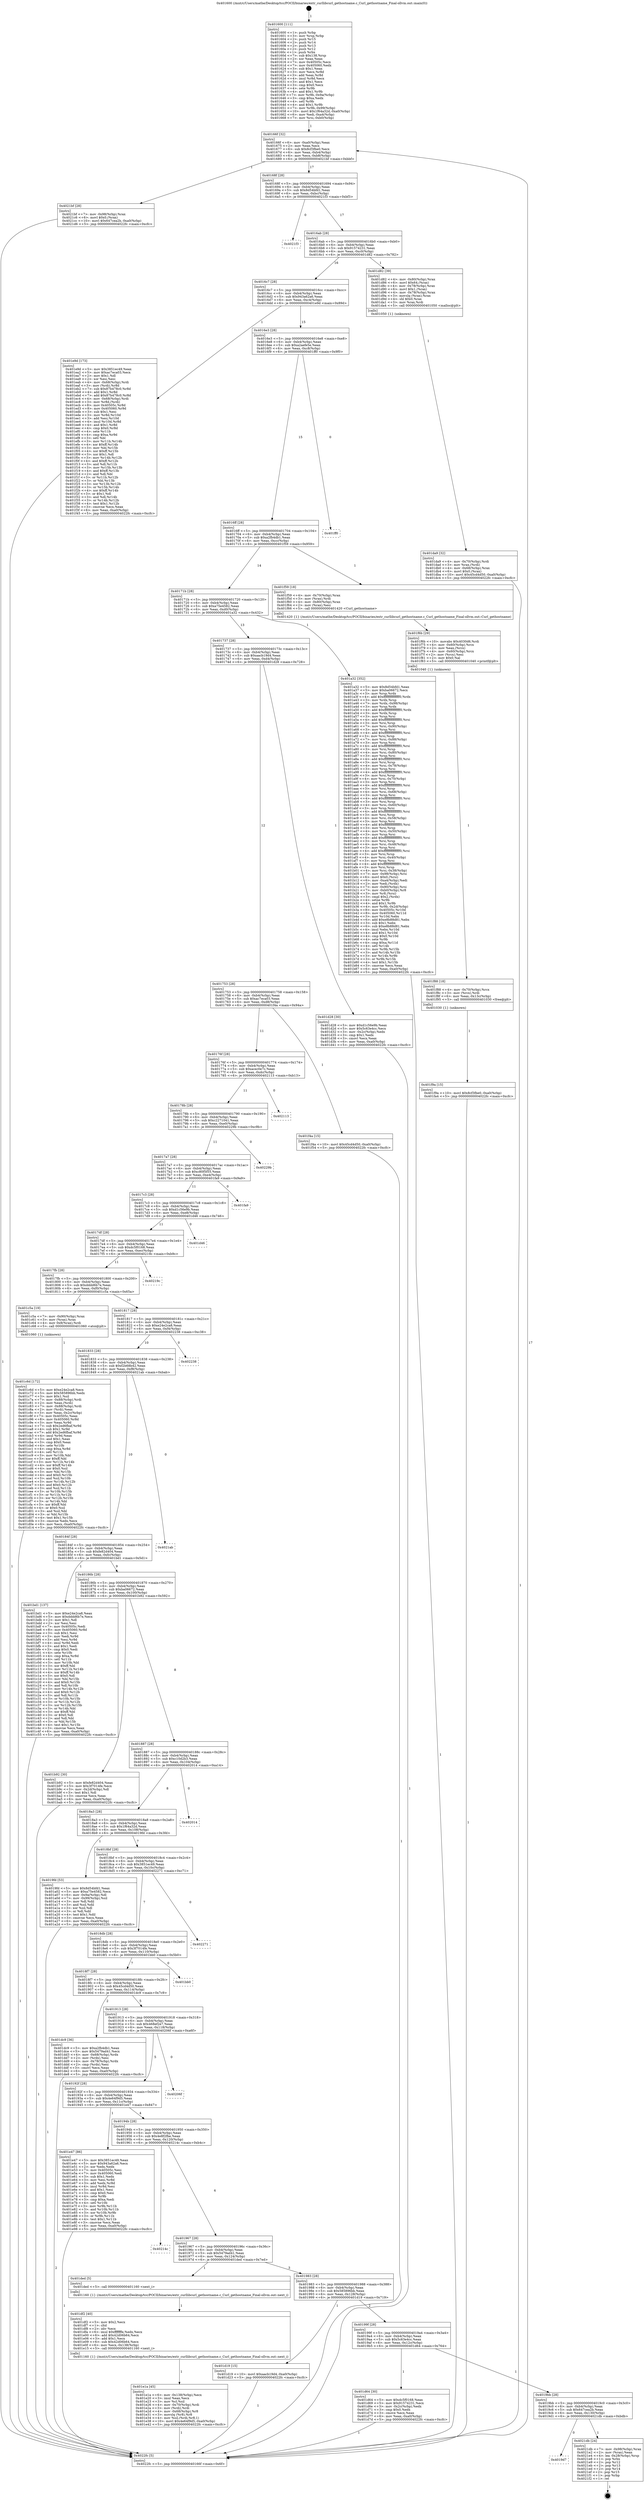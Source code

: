 digraph "0x401600" {
  label = "0x401600 (/mnt/c/Users/mathe/Desktop/tcc/POCII/binaries/extr_curllibcurl_gethostname.c_Curl_gethostname_Final-ollvm.out::main(0))"
  labelloc = "t"
  node[shape=record]

  Entry [label="",width=0.3,height=0.3,shape=circle,fillcolor=black,style=filled]
  "0x40166f" [label="{
     0x40166f [32]\l
     | [instrs]\l
     &nbsp;&nbsp;0x40166f \<+6\>: mov -0xa0(%rbp),%eax\l
     &nbsp;&nbsp;0x401675 \<+2\>: mov %eax,%ecx\l
     &nbsp;&nbsp;0x401677 \<+6\>: sub $0x8cf3fbe0,%ecx\l
     &nbsp;&nbsp;0x40167d \<+6\>: mov %eax,-0xb4(%rbp)\l
     &nbsp;&nbsp;0x401683 \<+6\>: mov %ecx,-0xb8(%rbp)\l
     &nbsp;&nbsp;0x401689 \<+6\>: je 00000000004021bf \<main+0xbbf\>\l
  }"]
  "0x4021bf" [label="{
     0x4021bf [28]\l
     | [instrs]\l
     &nbsp;&nbsp;0x4021bf \<+7\>: mov -0x98(%rbp),%rax\l
     &nbsp;&nbsp;0x4021c6 \<+6\>: movl $0x0,(%rax)\l
     &nbsp;&nbsp;0x4021cc \<+10\>: movl $0x647cea2b,-0xa0(%rbp)\l
     &nbsp;&nbsp;0x4021d6 \<+5\>: jmp 00000000004022fc \<main+0xcfc\>\l
  }"]
  "0x40168f" [label="{
     0x40168f [28]\l
     | [instrs]\l
     &nbsp;&nbsp;0x40168f \<+5\>: jmp 0000000000401694 \<main+0x94\>\l
     &nbsp;&nbsp;0x401694 \<+6\>: mov -0xb4(%rbp),%eax\l
     &nbsp;&nbsp;0x40169a \<+5\>: sub $0x8d54bfd1,%eax\l
     &nbsp;&nbsp;0x40169f \<+6\>: mov %eax,-0xbc(%rbp)\l
     &nbsp;&nbsp;0x4016a5 \<+6\>: je 00000000004021f3 \<main+0xbf3\>\l
  }"]
  Exit [label="",width=0.3,height=0.3,shape=circle,fillcolor=black,style=filled,peripheries=2]
  "0x4021f3" [label="{
     0x4021f3\l
  }", style=dashed]
  "0x4016ab" [label="{
     0x4016ab [28]\l
     | [instrs]\l
     &nbsp;&nbsp;0x4016ab \<+5\>: jmp 00000000004016b0 \<main+0xb0\>\l
     &nbsp;&nbsp;0x4016b0 \<+6\>: mov -0xb4(%rbp),%eax\l
     &nbsp;&nbsp;0x4016b6 \<+5\>: sub $0x91574231,%eax\l
     &nbsp;&nbsp;0x4016bb \<+6\>: mov %eax,-0xc0(%rbp)\l
     &nbsp;&nbsp;0x4016c1 \<+6\>: je 0000000000401d82 \<main+0x782\>\l
  }"]
  "0x4019d7" [label="{
     0x4019d7\l
  }", style=dashed]
  "0x401d82" [label="{
     0x401d82 [39]\l
     | [instrs]\l
     &nbsp;&nbsp;0x401d82 \<+4\>: mov -0x80(%rbp),%rax\l
     &nbsp;&nbsp;0x401d86 \<+6\>: movl $0x64,(%rax)\l
     &nbsp;&nbsp;0x401d8c \<+4\>: mov -0x78(%rbp),%rax\l
     &nbsp;&nbsp;0x401d90 \<+6\>: movl $0x1,(%rax)\l
     &nbsp;&nbsp;0x401d96 \<+4\>: mov -0x78(%rbp),%rax\l
     &nbsp;&nbsp;0x401d9a \<+3\>: movslq (%rax),%rax\l
     &nbsp;&nbsp;0x401d9d \<+4\>: shl $0x0,%rax\l
     &nbsp;&nbsp;0x401da1 \<+3\>: mov %rax,%rdi\l
     &nbsp;&nbsp;0x401da4 \<+5\>: call 0000000000401050 \<malloc@plt\>\l
     | [calls]\l
     &nbsp;&nbsp;0x401050 \{1\} (unknown)\l
  }"]
  "0x4016c7" [label="{
     0x4016c7 [28]\l
     | [instrs]\l
     &nbsp;&nbsp;0x4016c7 \<+5\>: jmp 00000000004016cc \<main+0xcc\>\l
     &nbsp;&nbsp;0x4016cc \<+6\>: mov -0xb4(%rbp),%eax\l
     &nbsp;&nbsp;0x4016d2 \<+5\>: sub $0x943a62a6,%eax\l
     &nbsp;&nbsp;0x4016d7 \<+6\>: mov %eax,-0xc4(%rbp)\l
     &nbsp;&nbsp;0x4016dd \<+6\>: je 0000000000401e9d \<main+0x89d\>\l
  }"]
  "0x4021db" [label="{
     0x4021db [24]\l
     | [instrs]\l
     &nbsp;&nbsp;0x4021db \<+7\>: mov -0x98(%rbp),%rax\l
     &nbsp;&nbsp;0x4021e2 \<+2\>: mov (%rax),%eax\l
     &nbsp;&nbsp;0x4021e4 \<+4\>: lea -0x28(%rbp),%rsp\l
     &nbsp;&nbsp;0x4021e8 \<+1\>: pop %rbx\l
     &nbsp;&nbsp;0x4021e9 \<+2\>: pop %r12\l
     &nbsp;&nbsp;0x4021eb \<+2\>: pop %r13\l
     &nbsp;&nbsp;0x4021ed \<+2\>: pop %r14\l
     &nbsp;&nbsp;0x4021ef \<+2\>: pop %r15\l
     &nbsp;&nbsp;0x4021f1 \<+1\>: pop %rbp\l
     &nbsp;&nbsp;0x4021f2 \<+1\>: ret\l
  }"]
  "0x401e9d" [label="{
     0x401e9d [173]\l
     | [instrs]\l
     &nbsp;&nbsp;0x401e9d \<+5\>: mov $0x3851ec49,%eax\l
     &nbsp;&nbsp;0x401ea2 \<+5\>: mov $0xac7eca03,%ecx\l
     &nbsp;&nbsp;0x401ea7 \<+2\>: mov $0x1,%dl\l
     &nbsp;&nbsp;0x401ea9 \<+2\>: xor %esi,%esi\l
     &nbsp;&nbsp;0x401eab \<+4\>: mov -0x68(%rbp),%rdi\l
     &nbsp;&nbsp;0x401eaf \<+3\>: mov (%rdi),%r8d\l
     &nbsp;&nbsp;0x401eb2 \<+7\>: sub $0x87b478c0,%r8d\l
     &nbsp;&nbsp;0x401eb9 \<+4\>: add $0x1,%r8d\l
     &nbsp;&nbsp;0x401ebd \<+7\>: add $0x87b478c0,%r8d\l
     &nbsp;&nbsp;0x401ec4 \<+4\>: mov -0x68(%rbp),%rdi\l
     &nbsp;&nbsp;0x401ec8 \<+3\>: mov %r8d,(%rdi)\l
     &nbsp;&nbsp;0x401ecb \<+8\>: mov 0x40505c,%r8d\l
     &nbsp;&nbsp;0x401ed3 \<+8\>: mov 0x405060,%r9d\l
     &nbsp;&nbsp;0x401edb \<+3\>: sub $0x1,%esi\l
     &nbsp;&nbsp;0x401ede \<+3\>: mov %r8d,%r10d\l
     &nbsp;&nbsp;0x401ee1 \<+3\>: add %esi,%r10d\l
     &nbsp;&nbsp;0x401ee4 \<+4\>: imul %r10d,%r8d\l
     &nbsp;&nbsp;0x401ee8 \<+4\>: and $0x1,%r8d\l
     &nbsp;&nbsp;0x401eec \<+4\>: cmp $0x0,%r8d\l
     &nbsp;&nbsp;0x401ef0 \<+4\>: sete %r11b\l
     &nbsp;&nbsp;0x401ef4 \<+4\>: cmp $0xa,%r9d\l
     &nbsp;&nbsp;0x401ef8 \<+3\>: setl %bl\l
     &nbsp;&nbsp;0x401efb \<+3\>: mov %r11b,%r14b\l
     &nbsp;&nbsp;0x401efe \<+4\>: xor $0xff,%r14b\l
     &nbsp;&nbsp;0x401f02 \<+3\>: mov %bl,%r15b\l
     &nbsp;&nbsp;0x401f05 \<+4\>: xor $0xff,%r15b\l
     &nbsp;&nbsp;0x401f09 \<+3\>: xor $0x1,%dl\l
     &nbsp;&nbsp;0x401f0c \<+3\>: mov %r14b,%r12b\l
     &nbsp;&nbsp;0x401f0f \<+4\>: and $0xff,%r12b\l
     &nbsp;&nbsp;0x401f13 \<+3\>: and %dl,%r11b\l
     &nbsp;&nbsp;0x401f16 \<+3\>: mov %r15b,%r13b\l
     &nbsp;&nbsp;0x401f19 \<+4\>: and $0xff,%r13b\l
     &nbsp;&nbsp;0x401f1d \<+2\>: and %dl,%bl\l
     &nbsp;&nbsp;0x401f1f \<+3\>: or %r11b,%r12b\l
     &nbsp;&nbsp;0x401f22 \<+3\>: or %bl,%r13b\l
     &nbsp;&nbsp;0x401f25 \<+3\>: xor %r13b,%r12b\l
     &nbsp;&nbsp;0x401f28 \<+3\>: or %r15b,%r14b\l
     &nbsp;&nbsp;0x401f2b \<+4\>: xor $0xff,%r14b\l
     &nbsp;&nbsp;0x401f2f \<+3\>: or $0x1,%dl\l
     &nbsp;&nbsp;0x401f32 \<+3\>: and %dl,%r14b\l
     &nbsp;&nbsp;0x401f35 \<+3\>: or %r14b,%r12b\l
     &nbsp;&nbsp;0x401f38 \<+4\>: test $0x1,%r12b\l
     &nbsp;&nbsp;0x401f3c \<+3\>: cmovne %ecx,%eax\l
     &nbsp;&nbsp;0x401f3f \<+6\>: mov %eax,-0xa0(%rbp)\l
     &nbsp;&nbsp;0x401f45 \<+5\>: jmp 00000000004022fc \<main+0xcfc\>\l
  }"]
  "0x4016e3" [label="{
     0x4016e3 [28]\l
     | [instrs]\l
     &nbsp;&nbsp;0x4016e3 \<+5\>: jmp 00000000004016e8 \<main+0xe8\>\l
     &nbsp;&nbsp;0x4016e8 \<+6\>: mov -0xb4(%rbp),%eax\l
     &nbsp;&nbsp;0x4016ee \<+5\>: sub $0xa2aefe5e,%eax\l
     &nbsp;&nbsp;0x4016f3 \<+6\>: mov %eax,-0xc8(%rbp)\l
     &nbsp;&nbsp;0x4016f9 \<+6\>: je 0000000000401ff0 \<main+0x9f0\>\l
  }"]
  "0x401f9a" [label="{
     0x401f9a [15]\l
     | [instrs]\l
     &nbsp;&nbsp;0x401f9a \<+10\>: movl $0x8cf3fbe0,-0xa0(%rbp)\l
     &nbsp;&nbsp;0x401fa4 \<+5\>: jmp 00000000004022fc \<main+0xcfc\>\l
  }"]
  "0x401ff0" [label="{
     0x401ff0\l
  }", style=dashed]
  "0x4016ff" [label="{
     0x4016ff [28]\l
     | [instrs]\l
     &nbsp;&nbsp;0x4016ff \<+5\>: jmp 0000000000401704 \<main+0x104\>\l
     &nbsp;&nbsp;0x401704 \<+6\>: mov -0xb4(%rbp),%eax\l
     &nbsp;&nbsp;0x40170a \<+5\>: sub $0xa2fb4db1,%eax\l
     &nbsp;&nbsp;0x40170f \<+6\>: mov %eax,-0xcc(%rbp)\l
     &nbsp;&nbsp;0x401715 \<+6\>: je 0000000000401f59 \<main+0x959\>\l
  }"]
  "0x401f88" [label="{
     0x401f88 [18]\l
     | [instrs]\l
     &nbsp;&nbsp;0x401f88 \<+4\>: mov -0x70(%rbp),%rcx\l
     &nbsp;&nbsp;0x401f8c \<+3\>: mov (%rcx),%rdi\l
     &nbsp;&nbsp;0x401f8f \<+6\>: mov %eax,-0x13c(%rbp)\l
     &nbsp;&nbsp;0x401f95 \<+5\>: call 0000000000401030 \<free@plt\>\l
     | [calls]\l
     &nbsp;&nbsp;0x401030 \{1\} (unknown)\l
  }"]
  "0x401f59" [label="{
     0x401f59 [18]\l
     | [instrs]\l
     &nbsp;&nbsp;0x401f59 \<+4\>: mov -0x70(%rbp),%rax\l
     &nbsp;&nbsp;0x401f5d \<+3\>: mov (%rax),%rdi\l
     &nbsp;&nbsp;0x401f60 \<+4\>: mov -0x80(%rbp),%rax\l
     &nbsp;&nbsp;0x401f64 \<+2\>: mov (%rax),%esi\l
     &nbsp;&nbsp;0x401f66 \<+5\>: call 0000000000401420 \<Curl_gethostname\>\l
     | [calls]\l
     &nbsp;&nbsp;0x401420 \{1\} (/mnt/c/Users/mathe/Desktop/tcc/POCII/binaries/extr_curllibcurl_gethostname.c_Curl_gethostname_Final-ollvm.out::Curl_gethostname)\l
  }"]
  "0x40171b" [label="{
     0x40171b [28]\l
     | [instrs]\l
     &nbsp;&nbsp;0x40171b \<+5\>: jmp 0000000000401720 \<main+0x120\>\l
     &nbsp;&nbsp;0x401720 \<+6\>: mov -0xb4(%rbp),%eax\l
     &nbsp;&nbsp;0x401726 \<+5\>: sub $0xa75e4582,%eax\l
     &nbsp;&nbsp;0x40172b \<+6\>: mov %eax,-0xd0(%rbp)\l
     &nbsp;&nbsp;0x401731 \<+6\>: je 0000000000401a32 \<main+0x432\>\l
  }"]
  "0x401f6b" [label="{
     0x401f6b [29]\l
     | [instrs]\l
     &nbsp;&nbsp;0x401f6b \<+10\>: movabs $0x4030d6,%rdi\l
     &nbsp;&nbsp;0x401f75 \<+4\>: mov -0x60(%rbp),%rcx\l
     &nbsp;&nbsp;0x401f79 \<+2\>: mov %eax,(%rcx)\l
     &nbsp;&nbsp;0x401f7b \<+4\>: mov -0x60(%rbp),%rcx\l
     &nbsp;&nbsp;0x401f7f \<+2\>: mov (%rcx),%esi\l
     &nbsp;&nbsp;0x401f81 \<+2\>: mov $0x0,%al\l
     &nbsp;&nbsp;0x401f83 \<+5\>: call 0000000000401040 \<printf@plt\>\l
     | [calls]\l
     &nbsp;&nbsp;0x401040 \{1\} (unknown)\l
  }"]
  "0x401a32" [label="{
     0x401a32 [352]\l
     | [instrs]\l
     &nbsp;&nbsp;0x401a32 \<+5\>: mov $0x8d54bfd1,%eax\l
     &nbsp;&nbsp;0x401a37 \<+5\>: mov $0xba06672,%ecx\l
     &nbsp;&nbsp;0x401a3c \<+3\>: mov %rsp,%rdx\l
     &nbsp;&nbsp;0x401a3f \<+4\>: add $0xfffffffffffffff0,%rdx\l
     &nbsp;&nbsp;0x401a43 \<+3\>: mov %rdx,%rsp\l
     &nbsp;&nbsp;0x401a46 \<+7\>: mov %rdx,-0x98(%rbp)\l
     &nbsp;&nbsp;0x401a4d \<+3\>: mov %rsp,%rdx\l
     &nbsp;&nbsp;0x401a50 \<+4\>: add $0xfffffffffffffff0,%rdx\l
     &nbsp;&nbsp;0x401a54 \<+3\>: mov %rdx,%rsp\l
     &nbsp;&nbsp;0x401a57 \<+3\>: mov %rsp,%rsi\l
     &nbsp;&nbsp;0x401a5a \<+4\>: add $0xfffffffffffffff0,%rsi\l
     &nbsp;&nbsp;0x401a5e \<+3\>: mov %rsi,%rsp\l
     &nbsp;&nbsp;0x401a61 \<+7\>: mov %rsi,-0x90(%rbp)\l
     &nbsp;&nbsp;0x401a68 \<+3\>: mov %rsp,%rsi\l
     &nbsp;&nbsp;0x401a6b \<+4\>: add $0xfffffffffffffff0,%rsi\l
     &nbsp;&nbsp;0x401a6f \<+3\>: mov %rsi,%rsp\l
     &nbsp;&nbsp;0x401a72 \<+7\>: mov %rsi,-0x88(%rbp)\l
     &nbsp;&nbsp;0x401a79 \<+3\>: mov %rsp,%rsi\l
     &nbsp;&nbsp;0x401a7c \<+4\>: add $0xfffffffffffffff0,%rsi\l
     &nbsp;&nbsp;0x401a80 \<+3\>: mov %rsi,%rsp\l
     &nbsp;&nbsp;0x401a83 \<+4\>: mov %rsi,-0x80(%rbp)\l
     &nbsp;&nbsp;0x401a87 \<+3\>: mov %rsp,%rsi\l
     &nbsp;&nbsp;0x401a8a \<+4\>: add $0xfffffffffffffff0,%rsi\l
     &nbsp;&nbsp;0x401a8e \<+3\>: mov %rsi,%rsp\l
     &nbsp;&nbsp;0x401a91 \<+4\>: mov %rsi,-0x78(%rbp)\l
     &nbsp;&nbsp;0x401a95 \<+3\>: mov %rsp,%rsi\l
     &nbsp;&nbsp;0x401a98 \<+4\>: add $0xfffffffffffffff0,%rsi\l
     &nbsp;&nbsp;0x401a9c \<+3\>: mov %rsi,%rsp\l
     &nbsp;&nbsp;0x401a9f \<+4\>: mov %rsi,-0x70(%rbp)\l
     &nbsp;&nbsp;0x401aa3 \<+3\>: mov %rsp,%rsi\l
     &nbsp;&nbsp;0x401aa6 \<+4\>: add $0xfffffffffffffff0,%rsi\l
     &nbsp;&nbsp;0x401aaa \<+3\>: mov %rsi,%rsp\l
     &nbsp;&nbsp;0x401aad \<+4\>: mov %rsi,-0x68(%rbp)\l
     &nbsp;&nbsp;0x401ab1 \<+3\>: mov %rsp,%rsi\l
     &nbsp;&nbsp;0x401ab4 \<+4\>: add $0xfffffffffffffff0,%rsi\l
     &nbsp;&nbsp;0x401ab8 \<+3\>: mov %rsi,%rsp\l
     &nbsp;&nbsp;0x401abb \<+4\>: mov %rsi,-0x60(%rbp)\l
     &nbsp;&nbsp;0x401abf \<+3\>: mov %rsp,%rsi\l
     &nbsp;&nbsp;0x401ac2 \<+4\>: add $0xfffffffffffffff0,%rsi\l
     &nbsp;&nbsp;0x401ac6 \<+3\>: mov %rsi,%rsp\l
     &nbsp;&nbsp;0x401ac9 \<+4\>: mov %rsi,-0x58(%rbp)\l
     &nbsp;&nbsp;0x401acd \<+3\>: mov %rsp,%rsi\l
     &nbsp;&nbsp;0x401ad0 \<+4\>: add $0xfffffffffffffff0,%rsi\l
     &nbsp;&nbsp;0x401ad4 \<+3\>: mov %rsi,%rsp\l
     &nbsp;&nbsp;0x401ad7 \<+4\>: mov %rsi,-0x50(%rbp)\l
     &nbsp;&nbsp;0x401adb \<+3\>: mov %rsp,%rsi\l
     &nbsp;&nbsp;0x401ade \<+4\>: add $0xfffffffffffffff0,%rsi\l
     &nbsp;&nbsp;0x401ae2 \<+3\>: mov %rsi,%rsp\l
     &nbsp;&nbsp;0x401ae5 \<+4\>: mov %rsi,-0x48(%rbp)\l
     &nbsp;&nbsp;0x401ae9 \<+3\>: mov %rsp,%rsi\l
     &nbsp;&nbsp;0x401aec \<+4\>: add $0xfffffffffffffff0,%rsi\l
     &nbsp;&nbsp;0x401af0 \<+3\>: mov %rsi,%rsp\l
     &nbsp;&nbsp;0x401af3 \<+4\>: mov %rsi,-0x40(%rbp)\l
     &nbsp;&nbsp;0x401af7 \<+3\>: mov %rsp,%rsi\l
     &nbsp;&nbsp;0x401afa \<+4\>: add $0xfffffffffffffff0,%rsi\l
     &nbsp;&nbsp;0x401afe \<+3\>: mov %rsi,%rsp\l
     &nbsp;&nbsp;0x401b01 \<+4\>: mov %rsi,-0x38(%rbp)\l
     &nbsp;&nbsp;0x401b05 \<+7\>: mov -0x98(%rbp),%rsi\l
     &nbsp;&nbsp;0x401b0c \<+6\>: movl $0x0,(%rsi)\l
     &nbsp;&nbsp;0x401b12 \<+6\>: mov -0xa4(%rbp),%edi\l
     &nbsp;&nbsp;0x401b18 \<+2\>: mov %edi,(%rdx)\l
     &nbsp;&nbsp;0x401b1a \<+7\>: mov -0x90(%rbp),%rsi\l
     &nbsp;&nbsp;0x401b21 \<+7\>: mov -0xb0(%rbp),%r8\l
     &nbsp;&nbsp;0x401b28 \<+3\>: mov %r8,(%rsi)\l
     &nbsp;&nbsp;0x401b2b \<+3\>: cmpl $0x2,(%rdx)\l
     &nbsp;&nbsp;0x401b2e \<+4\>: setne %r9b\l
     &nbsp;&nbsp;0x401b32 \<+4\>: and $0x1,%r9b\l
     &nbsp;&nbsp;0x401b36 \<+4\>: mov %r9b,-0x2d(%rbp)\l
     &nbsp;&nbsp;0x401b3a \<+8\>: mov 0x40505c,%r10d\l
     &nbsp;&nbsp;0x401b42 \<+8\>: mov 0x405060,%r11d\l
     &nbsp;&nbsp;0x401b4a \<+3\>: mov %r10d,%ebx\l
     &nbsp;&nbsp;0x401b4d \<+6\>: add $0xe8b88d81,%ebx\l
     &nbsp;&nbsp;0x401b53 \<+3\>: sub $0x1,%ebx\l
     &nbsp;&nbsp;0x401b56 \<+6\>: sub $0xe8b88d81,%ebx\l
     &nbsp;&nbsp;0x401b5c \<+4\>: imul %ebx,%r10d\l
     &nbsp;&nbsp;0x401b60 \<+4\>: and $0x1,%r10d\l
     &nbsp;&nbsp;0x401b64 \<+4\>: cmp $0x0,%r10d\l
     &nbsp;&nbsp;0x401b68 \<+4\>: sete %r9b\l
     &nbsp;&nbsp;0x401b6c \<+4\>: cmp $0xa,%r11d\l
     &nbsp;&nbsp;0x401b70 \<+4\>: setl %r14b\l
     &nbsp;&nbsp;0x401b74 \<+3\>: mov %r9b,%r15b\l
     &nbsp;&nbsp;0x401b77 \<+3\>: and %r14b,%r15b\l
     &nbsp;&nbsp;0x401b7a \<+3\>: xor %r14b,%r9b\l
     &nbsp;&nbsp;0x401b7d \<+3\>: or %r9b,%r15b\l
     &nbsp;&nbsp;0x401b80 \<+4\>: test $0x1,%r15b\l
     &nbsp;&nbsp;0x401b84 \<+3\>: cmovne %ecx,%eax\l
     &nbsp;&nbsp;0x401b87 \<+6\>: mov %eax,-0xa0(%rbp)\l
     &nbsp;&nbsp;0x401b8d \<+5\>: jmp 00000000004022fc \<main+0xcfc\>\l
  }"]
  "0x401737" [label="{
     0x401737 [28]\l
     | [instrs]\l
     &nbsp;&nbsp;0x401737 \<+5\>: jmp 000000000040173c \<main+0x13c\>\l
     &nbsp;&nbsp;0x40173c \<+6\>: mov -0xb4(%rbp),%eax\l
     &nbsp;&nbsp;0x401742 \<+5\>: sub $0xaacb19d4,%eax\l
     &nbsp;&nbsp;0x401747 \<+6\>: mov %eax,-0xd4(%rbp)\l
     &nbsp;&nbsp;0x40174d \<+6\>: je 0000000000401d28 \<main+0x728\>\l
  }"]
  "0x401e1a" [label="{
     0x401e1a [45]\l
     | [instrs]\l
     &nbsp;&nbsp;0x401e1a \<+6\>: mov -0x138(%rbp),%ecx\l
     &nbsp;&nbsp;0x401e20 \<+3\>: imul %eax,%ecx\l
     &nbsp;&nbsp;0x401e23 \<+3\>: mov %cl,%sil\l
     &nbsp;&nbsp;0x401e26 \<+4\>: mov -0x70(%rbp),%rdi\l
     &nbsp;&nbsp;0x401e2a \<+3\>: mov (%rdi),%rdi\l
     &nbsp;&nbsp;0x401e2d \<+4\>: mov -0x68(%rbp),%r8\l
     &nbsp;&nbsp;0x401e31 \<+3\>: movslq (%r8),%r8\l
     &nbsp;&nbsp;0x401e34 \<+4\>: mov %sil,(%rdi,%r8,1)\l
     &nbsp;&nbsp;0x401e38 \<+10\>: movl $0x4e64f9d5,-0xa0(%rbp)\l
     &nbsp;&nbsp;0x401e42 \<+5\>: jmp 00000000004022fc \<main+0xcfc\>\l
  }"]
  "0x401d28" [label="{
     0x401d28 [30]\l
     | [instrs]\l
     &nbsp;&nbsp;0x401d28 \<+5\>: mov $0xd1c56e9b,%eax\l
     &nbsp;&nbsp;0x401d2d \<+5\>: mov $0x5c63e4cc,%ecx\l
     &nbsp;&nbsp;0x401d32 \<+3\>: mov -0x2c(%rbp),%edx\l
     &nbsp;&nbsp;0x401d35 \<+3\>: cmp $0x1,%edx\l
     &nbsp;&nbsp;0x401d38 \<+3\>: cmovl %ecx,%eax\l
     &nbsp;&nbsp;0x401d3b \<+6\>: mov %eax,-0xa0(%rbp)\l
     &nbsp;&nbsp;0x401d41 \<+5\>: jmp 00000000004022fc \<main+0xcfc\>\l
  }"]
  "0x401753" [label="{
     0x401753 [28]\l
     | [instrs]\l
     &nbsp;&nbsp;0x401753 \<+5\>: jmp 0000000000401758 \<main+0x158\>\l
     &nbsp;&nbsp;0x401758 \<+6\>: mov -0xb4(%rbp),%eax\l
     &nbsp;&nbsp;0x40175e \<+5\>: sub $0xac7eca03,%eax\l
     &nbsp;&nbsp;0x401763 \<+6\>: mov %eax,-0xd8(%rbp)\l
     &nbsp;&nbsp;0x401769 \<+6\>: je 0000000000401f4a \<main+0x94a\>\l
  }"]
  "0x401df2" [label="{
     0x401df2 [40]\l
     | [instrs]\l
     &nbsp;&nbsp;0x401df2 \<+5\>: mov $0x2,%ecx\l
     &nbsp;&nbsp;0x401df7 \<+1\>: cltd\l
     &nbsp;&nbsp;0x401df8 \<+2\>: idiv %ecx\l
     &nbsp;&nbsp;0x401dfa \<+6\>: imul $0xfffffffe,%edx,%ecx\l
     &nbsp;&nbsp;0x401e00 \<+6\>: add $0x42d06b64,%ecx\l
     &nbsp;&nbsp;0x401e06 \<+3\>: add $0x1,%ecx\l
     &nbsp;&nbsp;0x401e09 \<+6\>: sub $0x42d06b64,%ecx\l
     &nbsp;&nbsp;0x401e0f \<+6\>: mov %ecx,-0x138(%rbp)\l
     &nbsp;&nbsp;0x401e15 \<+5\>: call 0000000000401160 \<next_i\>\l
     | [calls]\l
     &nbsp;&nbsp;0x401160 \{1\} (/mnt/c/Users/mathe/Desktop/tcc/POCII/binaries/extr_curllibcurl_gethostname.c_Curl_gethostname_Final-ollvm.out::next_i)\l
  }"]
  "0x401f4a" [label="{
     0x401f4a [15]\l
     | [instrs]\l
     &nbsp;&nbsp;0x401f4a \<+10\>: movl $0x45cd4d50,-0xa0(%rbp)\l
     &nbsp;&nbsp;0x401f54 \<+5\>: jmp 00000000004022fc \<main+0xcfc\>\l
  }"]
  "0x40176f" [label="{
     0x40176f [28]\l
     | [instrs]\l
     &nbsp;&nbsp;0x40176f \<+5\>: jmp 0000000000401774 \<main+0x174\>\l
     &nbsp;&nbsp;0x401774 \<+6\>: mov -0xb4(%rbp),%eax\l
     &nbsp;&nbsp;0x40177a \<+5\>: sub $0xacec0e7c,%eax\l
     &nbsp;&nbsp;0x40177f \<+6\>: mov %eax,-0xdc(%rbp)\l
     &nbsp;&nbsp;0x401785 \<+6\>: je 0000000000402113 \<main+0xb13\>\l
  }"]
  "0x401da9" [label="{
     0x401da9 [32]\l
     | [instrs]\l
     &nbsp;&nbsp;0x401da9 \<+4\>: mov -0x70(%rbp),%rdi\l
     &nbsp;&nbsp;0x401dad \<+3\>: mov %rax,(%rdi)\l
     &nbsp;&nbsp;0x401db0 \<+4\>: mov -0x68(%rbp),%rax\l
     &nbsp;&nbsp;0x401db4 \<+6\>: movl $0x0,(%rax)\l
     &nbsp;&nbsp;0x401dba \<+10\>: movl $0x45cd4d50,-0xa0(%rbp)\l
     &nbsp;&nbsp;0x401dc4 \<+5\>: jmp 00000000004022fc \<main+0xcfc\>\l
  }"]
  "0x402113" [label="{
     0x402113\l
  }", style=dashed]
  "0x40178b" [label="{
     0x40178b [28]\l
     | [instrs]\l
     &nbsp;&nbsp;0x40178b \<+5\>: jmp 0000000000401790 \<main+0x190\>\l
     &nbsp;&nbsp;0x401790 \<+6\>: mov -0xb4(%rbp),%eax\l
     &nbsp;&nbsp;0x401796 \<+5\>: sub $0xc2271041,%eax\l
     &nbsp;&nbsp;0x40179b \<+6\>: mov %eax,-0xe0(%rbp)\l
     &nbsp;&nbsp;0x4017a1 \<+6\>: je 000000000040229b \<main+0xc9b\>\l
  }"]
  "0x4019bb" [label="{
     0x4019bb [28]\l
     | [instrs]\l
     &nbsp;&nbsp;0x4019bb \<+5\>: jmp 00000000004019c0 \<main+0x3c0\>\l
     &nbsp;&nbsp;0x4019c0 \<+6\>: mov -0xb4(%rbp),%eax\l
     &nbsp;&nbsp;0x4019c6 \<+5\>: sub $0x647cea2b,%eax\l
     &nbsp;&nbsp;0x4019cb \<+6\>: mov %eax,-0x130(%rbp)\l
     &nbsp;&nbsp;0x4019d1 \<+6\>: je 00000000004021db \<main+0xbdb\>\l
  }"]
  "0x40229b" [label="{
     0x40229b\l
  }", style=dashed]
  "0x4017a7" [label="{
     0x4017a7 [28]\l
     | [instrs]\l
     &nbsp;&nbsp;0x4017a7 \<+5\>: jmp 00000000004017ac \<main+0x1ac\>\l
     &nbsp;&nbsp;0x4017ac \<+6\>: mov -0xb4(%rbp),%eax\l
     &nbsp;&nbsp;0x4017b2 \<+5\>: sub $0xc80f5f55,%eax\l
     &nbsp;&nbsp;0x4017b7 \<+6\>: mov %eax,-0xe4(%rbp)\l
     &nbsp;&nbsp;0x4017bd \<+6\>: je 0000000000401fa9 \<main+0x9a9\>\l
  }"]
  "0x401d64" [label="{
     0x401d64 [30]\l
     | [instrs]\l
     &nbsp;&nbsp;0x401d64 \<+5\>: mov $0xdc5f0168,%eax\l
     &nbsp;&nbsp;0x401d69 \<+5\>: mov $0x91574231,%ecx\l
     &nbsp;&nbsp;0x401d6e \<+3\>: mov -0x2c(%rbp),%edx\l
     &nbsp;&nbsp;0x401d71 \<+3\>: cmp $0x0,%edx\l
     &nbsp;&nbsp;0x401d74 \<+3\>: cmove %ecx,%eax\l
     &nbsp;&nbsp;0x401d77 \<+6\>: mov %eax,-0xa0(%rbp)\l
     &nbsp;&nbsp;0x401d7d \<+5\>: jmp 00000000004022fc \<main+0xcfc\>\l
  }"]
  "0x401fa9" [label="{
     0x401fa9\l
  }", style=dashed]
  "0x4017c3" [label="{
     0x4017c3 [28]\l
     | [instrs]\l
     &nbsp;&nbsp;0x4017c3 \<+5\>: jmp 00000000004017c8 \<main+0x1c8\>\l
     &nbsp;&nbsp;0x4017c8 \<+6\>: mov -0xb4(%rbp),%eax\l
     &nbsp;&nbsp;0x4017ce \<+5\>: sub $0xd1c56e9b,%eax\l
     &nbsp;&nbsp;0x4017d3 \<+6\>: mov %eax,-0xe8(%rbp)\l
     &nbsp;&nbsp;0x4017d9 \<+6\>: je 0000000000401d46 \<main+0x746\>\l
  }"]
  "0x40199f" [label="{
     0x40199f [28]\l
     | [instrs]\l
     &nbsp;&nbsp;0x40199f \<+5\>: jmp 00000000004019a4 \<main+0x3a4\>\l
     &nbsp;&nbsp;0x4019a4 \<+6\>: mov -0xb4(%rbp),%eax\l
     &nbsp;&nbsp;0x4019aa \<+5\>: sub $0x5c63e4cc,%eax\l
     &nbsp;&nbsp;0x4019af \<+6\>: mov %eax,-0x12c(%rbp)\l
     &nbsp;&nbsp;0x4019b5 \<+6\>: je 0000000000401d64 \<main+0x764\>\l
  }"]
  "0x401d46" [label="{
     0x401d46\l
  }", style=dashed]
  "0x4017df" [label="{
     0x4017df [28]\l
     | [instrs]\l
     &nbsp;&nbsp;0x4017df \<+5\>: jmp 00000000004017e4 \<main+0x1e4\>\l
     &nbsp;&nbsp;0x4017e4 \<+6\>: mov -0xb4(%rbp),%eax\l
     &nbsp;&nbsp;0x4017ea \<+5\>: sub $0xdc5f0168,%eax\l
     &nbsp;&nbsp;0x4017ef \<+6\>: mov %eax,-0xec(%rbp)\l
     &nbsp;&nbsp;0x4017f5 \<+6\>: je 000000000040219c \<main+0xb9c\>\l
  }"]
  "0x401d19" [label="{
     0x401d19 [15]\l
     | [instrs]\l
     &nbsp;&nbsp;0x401d19 \<+10\>: movl $0xaacb19d4,-0xa0(%rbp)\l
     &nbsp;&nbsp;0x401d23 \<+5\>: jmp 00000000004022fc \<main+0xcfc\>\l
  }"]
  "0x40219c" [label="{
     0x40219c\l
  }", style=dashed]
  "0x4017fb" [label="{
     0x4017fb [28]\l
     | [instrs]\l
     &nbsp;&nbsp;0x4017fb \<+5\>: jmp 0000000000401800 \<main+0x200\>\l
     &nbsp;&nbsp;0x401800 \<+6\>: mov -0xb4(%rbp),%eax\l
     &nbsp;&nbsp;0x401806 \<+5\>: sub $0xdddd6b7e,%eax\l
     &nbsp;&nbsp;0x40180b \<+6\>: mov %eax,-0xf0(%rbp)\l
     &nbsp;&nbsp;0x401811 \<+6\>: je 0000000000401c5a \<main+0x65a\>\l
  }"]
  "0x401983" [label="{
     0x401983 [28]\l
     | [instrs]\l
     &nbsp;&nbsp;0x401983 \<+5\>: jmp 0000000000401988 \<main+0x388\>\l
     &nbsp;&nbsp;0x401988 \<+6\>: mov -0xb4(%rbp),%eax\l
     &nbsp;&nbsp;0x40198e \<+5\>: sub $0x585896bb,%eax\l
     &nbsp;&nbsp;0x401993 \<+6\>: mov %eax,-0x128(%rbp)\l
     &nbsp;&nbsp;0x401999 \<+6\>: je 0000000000401d19 \<main+0x719\>\l
  }"]
  "0x401c5a" [label="{
     0x401c5a [19]\l
     | [instrs]\l
     &nbsp;&nbsp;0x401c5a \<+7\>: mov -0x90(%rbp),%rax\l
     &nbsp;&nbsp;0x401c61 \<+3\>: mov (%rax),%rax\l
     &nbsp;&nbsp;0x401c64 \<+4\>: mov 0x8(%rax),%rdi\l
     &nbsp;&nbsp;0x401c68 \<+5\>: call 0000000000401060 \<atoi@plt\>\l
     | [calls]\l
     &nbsp;&nbsp;0x401060 \{1\} (unknown)\l
  }"]
  "0x401817" [label="{
     0x401817 [28]\l
     | [instrs]\l
     &nbsp;&nbsp;0x401817 \<+5\>: jmp 000000000040181c \<main+0x21c\>\l
     &nbsp;&nbsp;0x40181c \<+6\>: mov -0xb4(%rbp),%eax\l
     &nbsp;&nbsp;0x401822 \<+5\>: sub $0xe24e2ca8,%eax\l
     &nbsp;&nbsp;0x401827 \<+6\>: mov %eax,-0xf4(%rbp)\l
     &nbsp;&nbsp;0x40182d \<+6\>: je 0000000000402238 \<main+0xc38\>\l
  }"]
  "0x401ded" [label="{
     0x401ded [5]\l
     | [instrs]\l
     &nbsp;&nbsp;0x401ded \<+5\>: call 0000000000401160 \<next_i\>\l
     | [calls]\l
     &nbsp;&nbsp;0x401160 \{1\} (/mnt/c/Users/mathe/Desktop/tcc/POCII/binaries/extr_curllibcurl_gethostname.c_Curl_gethostname_Final-ollvm.out::next_i)\l
  }"]
  "0x402238" [label="{
     0x402238\l
  }", style=dashed]
  "0x401833" [label="{
     0x401833 [28]\l
     | [instrs]\l
     &nbsp;&nbsp;0x401833 \<+5\>: jmp 0000000000401838 \<main+0x238\>\l
     &nbsp;&nbsp;0x401838 \<+6\>: mov -0xb4(%rbp),%eax\l
     &nbsp;&nbsp;0x40183e \<+5\>: sub $0xf2b68b42,%eax\l
     &nbsp;&nbsp;0x401843 \<+6\>: mov %eax,-0xf8(%rbp)\l
     &nbsp;&nbsp;0x401849 \<+6\>: je 00000000004021ab \<main+0xbab\>\l
  }"]
  "0x401967" [label="{
     0x401967 [28]\l
     | [instrs]\l
     &nbsp;&nbsp;0x401967 \<+5\>: jmp 000000000040196c \<main+0x36c\>\l
     &nbsp;&nbsp;0x40196c \<+6\>: mov -0xb4(%rbp),%eax\l
     &nbsp;&nbsp;0x401972 \<+5\>: sub $0x5479ad41,%eax\l
     &nbsp;&nbsp;0x401977 \<+6\>: mov %eax,-0x124(%rbp)\l
     &nbsp;&nbsp;0x40197d \<+6\>: je 0000000000401ded \<main+0x7ed\>\l
  }"]
  "0x4021ab" [label="{
     0x4021ab\l
  }", style=dashed]
  "0x40184f" [label="{
     0x40184f [28]\l
     | [instrs]\l
     &nbsp;&nbsp;0x40184f \<+5\>: jmp 0000000000401854 \<main+0x254\>\l
     &nbsp;&nbsp;0x401854 \<+6\>: mov -0xb4(%rbp),%eax\l
     &nbsp;&nbsp;0x40185a \<+5\>: sub $0xfe82d404,%eax\l
     &nbsp;&nbsp;0x40185f \<+6\>: mov %eax,-0xfc(%rbp)\l
     &nbsp;&nbsp;0x401865 \<+6\>: je 0000000000401bd1 \<main+0x5d1\>\l
  }"]
  "0x40214c" [label="{
     0x40214c\l
  }", style=dashed]
  "0x401bd1" [label="{
     0x401bd1 [137]\l
     | [instrs]\l
     &nbsp;&nbsp;0x401bd1 \<+5\>: mov $0xe24e2ca8,%eax\l
     &nbsp;&nbsp;0x401bd6 \<+5\>: mov $0xdddd6b7e,%ecx\l
     &nbsp;&nbsp;0x401bdb \<+2\>: mov $0x1,%dl\l
     &nbsp;&nbsp;0x401bdd \<+2\>: xor %esi,%esi\l
     &nbsp;&nbsp;0x401bdf \<+7\>: mov 0x40505c,%edi\l
     &nbsp;&nbsp;0x401be6 \<+8\>: mov 0x405060,%r8d\l
     &nbsp;&nbsp;0x401bee \<+3\>: sub $0x1,%esi\l
     &nbsp;&nbsp;0x401bf1 \<+3\>: mov %edi,%r9d\l
     &nbsp;&nbsp;0x401bf4 \<+3\>: add %esi,%r9d\l
     &nbsp;&nbsp;0x401bf7 \<+4\>: imul %r9d,%edi\l
     &nbsp;&nbsp;0x401bfb \<+3\>: and $0x1,%edi\l
     &nbsp;&nbsp;0x401bfe \<+3\>: cmp $0x0,%edi\l
     &nbsp;&nbsp;0x401c01 \<+4\>: sete %r10b\l
     &nbsp;&nbsp;0x401c05 \<+4\>: cmp $0xa,%r8d\l
     &nbsp;&nbsp;0x401c09 \<+4\>: setl %r11b\l
     &nbsp;&nbsp;0x401c0d \<+3\>: mov %r10b,%bl\l
     &nbsp;&nbsp;0x401c10 \<+3\>: xor $0xff,%bl\l
     &nbsp;&nbsp;0x401c13 \<+3\>: mov %r11b,%r14b\l
     &nbsp;&nbsp;0x401c16 \<+4\>: xor $0xff,%r14b\l
     &nbsp;&nbsp;0x401c1a \<+3\>: xor $0x0,%dl\l
     &nbsp;&nbsp;0x401c1d \<+3\>: mov %bl,%r15b\l
     &nbsp;&nbsp;0x401c20 \<+4\>: and $0x0,%r15b\l
     &nbsp;&nbsp;0x401c24 \<+3\>: and %dl,%r10b\l
     &nbsp;&nbsp;0x401c27 \<+3\>: mov %r14b,%r12b\l
     &nbsp;&nbsp;0x401c2a \<+4\>: and $0x0,%r12b\l
     &nbsp;&nbsp;0x401c2e \<+3\>: and %dl,%r11b\l
     &nbsp;&nbsp;0x401c31 \<+3\>: or %r10b,%r15b\l
     &nbsp;&nbsp;0x401c34 \<+3\>: or %r11b,%r12b\l
     &nbsp;&nbsp;0x401c37 \<+3\>: xor %r12b,%r15b\l
     &nbsp;&nbsp;0x401c3a \<+3\>: or %r14b,%bl\l
     &nbsp;&nbsp;0x401c3d \<+3\>: xor $0xff,%bl\l
     &nbsp;&nbsp;0x401c40 \<+3\>: or $0x0,%dl\l
     &nbsp;&nbsp;0x401c43 \<+2\>: and %dl,%bl\l
     &nbsp;&nbsp;0x401c45 \<+3\>: or %bl,%r15b\l
     &nbsp;&nbsp;0x401c48 \<+4\>: test $0x1,%r15b\l
     &nbsp;&nbsp;0x401c4c \<+3\>: cmovne %ecx,%eax\l
     &nbsp;&nbsp;0x401c4f \<+6\>: mov %eax,-0xa0(%rbp)\l
     &nbsp;&nbsp;0x401c55 \<+5\>: jmp 00000000004022fc \<main+0xcfc\>\l
  }"]
  "0x40186b" [label="{
     0x40186b [28]\l
     | [instrs]\l
     &nbsp;&nbsp;0x40186b \<+5\>: jmp 0000000000401870 \<main+0x270\>\l
     &nbsp;&nbsp;0x401870 \<+6\>: mov -0xb4(%rbp),%eax\l
     &nbsp;&nbsp;0x401876 \<+5\>: sub $0xba06672,%eax\l
     &nbsp;&nbsp;0x40187b \<+6\>: mov %eax,-0x100(%rbp)\l
     &nbsp;&nbsp;0x401881 \<+6\>: je 0000000000401b92 \<main+0x592\>\l
  }"]
  "0x40194b" [label="{
     0x40194b [28]\l
     | [instrs]\l
     &nbsp;&nbsp;0x40194b \<+5\>: jmp 0000000000401950 \<main+0x350\>\l
     &nbsp;&nbsp;0x401950 \<+6\>: mov -0xb4(%rbp),%eax\l
     &nbsp;&nbsp;0x401956 \<+5\>: sub $0x4e8f2fbe,%eax\l
     &nbsp;&nbsp;0x40195b \<+6\>: mov %eax,-0x120(%rbp)\l
     &nbsp;&nbsp;0x401961 \<+6\>: je 000000000040214c \<main+0xb4c\>\l
  }"]
  "0x401b92" [label="{
     0x401b92 [30]\l
     | [instrs]\l
     &nbsp;&nbsp;0x401b92 \<+5\>: mov $0xfe82d404,%eax\l
     &nbsp;&nbsp;0x401b97 \<+5\>: mov $0x3f7014fe,%ecx\l
     &nbsp;&nbsp;0x401b9c \<+3\>: mov -0x2d(%rbp),%dl\l
     &nbsp;&nbsp;0x401b9f \<+3\>: test $0x1,%dl\l
     &nbsp;&nbsp;0x401ba2 \<+3\>: cmovne %ecx,%eax\l
     &nbsp;&nbsp;0x401ba5 \<+6\>: mov %eax,-0xa0(%rbp)\l
     &nbsp;&nbsp;0x401bab \<+5\>: jmp 00000000004022fc \<main+0xcfc\>\l
  }"]
  "0x401887" [label="{
     0x401887 [28]\l
     | [instrs]\l
     &nbsp;&nbsp;0x401887 \<+5\>: jmp 000000000040188c \<main+0x28c\>\l
     &nbsp;&nbsp;0x40188c \<+6\>: mov -0xb4(%rbp),%eax\l
     &nbsp;&nbsp;0x401892 \<+5\>: sub $0xc10d2b3,%eax\l
     &nbsp;&nbsp;0x401897 \<+6\>: mov %eax,-0x104(%rbp)\l
     &nbsp;&nbsp;0x40189d \<+6\>: je 0000000000402014 \<main+0xa14\>\l
  }"]
  "0x401e47" [label="{
     0x401e47 [86]\l
     | [instrs]\l
     &nbsp;&nbsp;0x401e47 \<+5\>: mov $0x3851ec49,%eax\l
     &nbsp;&nbsp;0x401e4c \<+5\>: mov $0x943a62a6,%ecx\l
     &nbsp;&nbsp;0x401e51 \<+2\>: xor %edx,%edx\l
     &nbsp;&nbsp;0x401e53 \<+7\>: mov 0x40505c,%esi\l
     &nbsp;&nbsp;0x401e5a \<+7\>: mov 0x405060,%edi\l
     &nbsp;&nbsp;0x401e61 \<+3\>: sub $0x1,%edx\l
     &nbsp;&nbsp;0x401e64 \<+3\>: mov %esi,%r8d\l
     &nbsp;&nbsp;0x401e67 \<+3\>: add %edx,%r8d\l
     &nbsp;&nbsp;0x401e6a \<+4\>: imul %r8d,%esi\l
     &nbsp;&nbsp;0x401e6e \<+3\>: and $0x1,%esi\l
     &nbsp;&nbsp;0x401e71 \<+3\>: cmp $0x0,%esi\l
     &nbsp;&nbsp;0x401e74 \<+4\>: sete %r9b\l
     &nbsp;&nbsp;0x401e78 \<+3\>: cmp $0xa,%edi\l
     &nbsp;&nbsp;0x401e7b \<+4\>: setl %r10b\l
     &nbsp;&nbsp;0x401e7f \<+3\>: mov %r9b,%r11b\l
     &nbsp;&nbsp;0x401e82 \<+3\>: and %r10b,%r11b\l
     &nbsp;&nbsp;0x401e85 \<+3\>: xor %r10b,%r9b\l
     &nbsp;&nbsp;0x401e88 \<+3\>: or %r9b,%r11b\l
     &nbsp;&nbsp;0x401e8b \<+4\>: test $0x1,%r11b\l
     &nbsp;&nbsp;0x401e8f \<+3\>: cmovne %ecx,%eax\l
     &nbsp;&nbsp;0x401e92 \<+6\>: mov %eax,-0xa0(%rbp)\l
     &nbsp;&nbsp;0x401e98 \<+5\>: jmp 00000000004022fc \<main+0xcfc\>\l
  }"]
  "0x402014" [label="{
     0x402014\l
  }", style=dashed]
  "0x4018a3" [label="{
     0x4018a3 [28]\l
     | [instrs]\l
     &nbsp;&nbsp;0x4018a3 \<+5\>: jmp 00000000004018a8 \<main+0x2a8\>\l
     &nbsp;&nbsp;0x4018a8 \<+6\>: mov -0xb4(%rbp),%eax\l
     &nbsp;&nbsp;0x4018ae \<+5\>: sub $0x1f64a32d,%eax\l
     &nbsp;&nbsp;0x4018b3 \<+6\>: mov %eax,-0x108(%rbp)\l
     &nbsp;&nbsp;0x4018b9 \<+6\>: je 00000000004019fd \<main+0x3fd\>\l
  }"]
  "0x40192f" [label="{
     0x40192f [28]\l
     | [instrs]\l
     &nbsp;&nbsp;0x40192f \<+5\>: jmp 0000000000401934 \<main+0x334\>\l
     &nbsp;&nbsp;0x401934 \<+6\>: mov -0xb4(%rbp),%eax\l
     &nbsp;&nbsp;0x40193a \<+5\>: sub $0x4e64f9d5,%eax\l
     &nbsp;&nbsp;0x40193f \<+6\>: mov %eax,-0x11c(%rbp)\l
     &nbsp;&nbsp;0x401945 \<+6\>: je 0000000000401e47 \<main+0x847\>\l
  }"]
  "0x4019fd" [label="{
     0x4019fd [53]\l
     | [instrs]\l
     &nbsp;&nbsp;0x4019fd \<+5\>: mov $0x8d54bfd1,%eax\l
     &nbsp;&nbsp;0x401a02 \<+5\>: mov $0xa75e4582,%ecx\l
     &nbsp;&nbsp;0x401a07 \<+6\>: mov -0x9a(%rbp),%dl\l
     &nbsp;&nbsp;0x401a0d \<+7\>: mov -0x99(%rbp),%sil\l
     &nbsp;&nbsp;0x401a14 \<+3\>: mov %dl,%dil\l
     &nbsp;&nbsp;0x401a17 \<+3\>: and %sil,%dil\l
     &nbsp;&nbsp;0x401a1a \<+3\>: xor %sil,%dl\l
     &nbsp;&nbsp;0x401a1d \<+3\>: or %dl,%dil\l
     &nbsp;&nbsp;0x401a20 \<+4\>: test $0x1,%dil\l
     &nbsp;&nbsp;0x401a24 \<+3\>: cmovne %ecx,%eax\l
     &nbsp;&nbsp;0x401a27 \<+6\>: mov %eax,-0xa0(%rbp)\l
     &nbsp;&nbsp;0x401a2d \<+5\>: jmp 00000000004022fc \<main+0xcfc\>\l
  }"]
  "0x4018bf" [label="{
     0x4018bf [28]\l
     | [instrs]\l
     &nbsp;&nbsp;0x4018bf \<+5\>: jmp 00000000004018c4 \<main+0x2c4\>\l
     &nbsp;&nbsp;0x4018c4 \<+6\>: mov -0xb4(%rbp),%eax\l
     &nbsp;&nbsp;0x4018ca \<+5\>: sub $0x3851ec49,%eax\l
     &nbsp;&nbsp;0x4018cf \<+6\>: mov %eax,-0x10c(%rbp)\l
     &nbsp;&nbsp;0x4018d5 \<+6\>: je 0000000000402271 \<main+0xc71\>\l
  }"]
  "0x4022fc" [label="{
     0x4022fc [5]\l
     | [instrs]\l
     &nbsp;&nbsp;0x4022fc \<+5\>: jmp 000000000040166f \<main+0x6f\>\l
  }"]
  "0x401600" [label="{
     0x401600 [111]\l
     | [instrs]\l
     &nbsp;&nbsp;0x401600 \<+1\>: push %rbp\l
     &nbsp;&nbsp;0x401601 \<+3\>: mov %rsp,%rbp\l
     &nbsp;&nbsp;0x401604 \<+2\>: push %r15\l
     &nbsp;&nbsp;0x401606 \<+2\>: push %r14\l
     &nbsp;&nbsp;0x401608 \<+2\>: push %r13\l
     &nbsp;&nbsp;0x40160a \<+2\>: push %r12\l
     &nbsp;&nbsp;0x40160c \<+1\>: push %rbx\l
     &nbsp;&nbsp;0x40160d \<+7\>: sub $0x138,%rsp\l
     &nbsp;&nbsp;0x401614 \<+2\>: xor %eax,%eax\l
     &nbsp;&nbsp;0x401616 \<+7\>: mov 0x40505c,%ecx\l
     &nbsp;&nbsp;0x40161d \<+7\>: mov 0x405060,%edx\l
     &nbsp;&nbsp;0x401624 \<+3\>: sub $0x1,%eax\l
     &nbsp;&nbsp;0x401627 \<+3\>: mov %ecx,%r8d\l
     &nbsp;&nbsp;0x40162a \<+3\>: add %eax,%r8d\l
     &nbsp;&nbsp;0x40162d \<+4\>: imul %r8d,%ecx\l
     &nbsp;&nbsp;0x401631 \<+3\>: and $0x1,%ecx\l
     &nbsp;&nbsp;0x401634 \<+3\>: cmp $0x0,%ecx\l
     &nbsp;&nbsp;0x401637 \<+4\>: sete %r9b\l
     &nbsp;&nbsp;0x40163b \<+4\>: and $0x1,%r9b\l
     &nbsp;&nbsp;0x40163f \<+7\>: mov %r9b,-0x9a(%rbp)\l
     &nbsp;&nbsp;0x401646 \<+3\>: cmp $0xa,%edx\l
     &nbsp;&nbsp;0x401649 \<+4\>: setl %r9b\l
     &nbsp;&nbsp;0x40164d \<+4\>: and $0x1,%r9b\l
     &nbsp;&nbsp;0x401651 \<+7\>: mov %r9b,-0x99(%rbp)\l
     &nbsp;&nbsp;0x401658 \<+10\>: movl $0x1f64a32d,-0xa0(%rbp)\l
     &nbsp;&nbsp;0x401662 \<+6\>: mov %edi,-0xa4(%rbp)\l
     &nbsp;&nbsp;0x401668 \<+7\>: mov %rsi,-0xb0(%rbp)\l
  }"]
  "0x40206f" [label="{
     0x40206f\l
  }", style=dashed]
  "0x401c6d" [label="{
     0x401c6d [172]\l
     | [instrs]\l
     &nbsp;&nbsp;0x401c6d \<+5\>: mov $0xe24e2ca8,%ecx\l
     &nbsp;&nbsp;0x401c72 \<+5\>: mov $0x585896bb,%edx\l
     &nbsp;&nbsp;0x401c77 \<+3\>: mov $0x1,%sil\l
     &nbsp;&nbsp;0x401c7a \<+7\>: mov -0x88(%rbp),%rdi\l
     &nbsp;&nbsp;0x401c81 \<+2\>: mov %eax,(%rdi)\l
     &nbsp;&nbsp;0x401c83 \<+7\>: mov -0x88(%rbp),%rdi\l
     &nbsp;&nbsp;0x401c8a \<+2\>: mov (%rdi),%eax\l
     &nbsp;&nbsp;0x401c8c \<+3\>: mov %eax,-0x2c(%rbp)\l
     &nbsp;&nbsp;0x401c8f \<+7\>: mov 0x40505c,%eax\l
     &nbsp;&nbsp;0x401c96 \<+8\>: mov 0x405060,%r8d\l
     &nbsp;&nbsp;0x401c9e \<+3\>: mov %eax,%r9d\l
     &nbsp;&nbsp;0x401ca1 \<+7\>: sub $0x2ed6fbaf,%r9d\l
     &nbsp;&nbsp;0x401ca8 \<+4\>: sub $0x1,%r9d\l
     &nbsp;&nbsp;0x401cac \<+7\>: add $0x2ed6fbaf,%r9d\l
     &nbsp;&nbsp;0x401cb3 \<+4\>: imul %r9d,%eax\l
     &nbsp;&nbsp;0x401cb7 \<+3\>: and $0x1,%eax\l
     &nbsp;&nbsp;0x401cba \<+3\>: cmp $0x0,%eax\l
     &nbsp;&nbsp;0x401cbd \<+4\>: sete %r10b\l
     &nbsp;&nbsp;0x401cc1 \<+4\>: cmp $0xa,%r8d\l
     &nbsp;&nbsp;0x401cc5 \<+4\>: setl %r11b\l
     &nbsp;&nbsp;0x401cc9 \<+3\>: mov %r10b,%bl\l
     &nbsp;&nbsp;0x401ccc \<+3\>: xor $0xff,%bl\l
     &nbsp;&nbsp;0x401ccf \<+3\>: mov %r11b,%r14b\l
     &nbsp;&nbsp;0x401cd2 \<+4\>: xor $0xff,%r14b\l
     &nbsp;&nbsp;0x401cd6 \<+4\>: xor $0x0,%sil\l
     &nbsp;&nbsp;0x401cda \<+3\>: mov %bl,%r15b\l
     &nbsp;&nbsp;0x401cdd \<+4\>: and $0x0,%r15b\l
     &nbsp;&nbsp;0x401ce1 \<+3\>: and %sil,%r10b\l
     &nbsp;&nbsp;0x401ce4 \<+3\>: mov %r14b,%r12b\l
     &nbsp;&nbsp;0x401ce7 \<+4\>: and $0x0,%r12b\l
     &nbsp;&nbsp;0x401ceb \<+3\>: and %sil,%r11b\l
     &nbsp;&nbsp;0x401cee \<+3\>: or %r10b,%r15b\l
     &nbsp;&nbsp;0x401cf1 \<+3\>: or %r11b,%r12b\l
     &nbsp;&nbsp;0x401cf4 \<+3\>: xor %r12b,%r15b\l
     &nbsp;&nbsp;0x401cf7 \<+3\>: or %r14b,%bl\l
     &nbsp;&nbsp;0x401cfa \<+3\>: xor $0xff,%bl\l
     &nbsp;&nbsp;0x401cfd \<+4\>: or $0x0,%sil\l
     &nbsp;&nbsp;0x401d01 \<+3\>: and %sil,%bl\l
     &nbsp;&nbsp;0x401d04 \<+3\>: or %bl,%r15b\l
     &nbsp;&nbsp;0x401d07 \<+4\>: test $0x1,%r15b\l
     &nbsp;&nbsp;0x401d0b \<+3\>: cmovne %edx,%ecx\l
     &nbsp;&nbsp;0x401d0e \<+6\>: mov %ecx,-0xa0(%rbp)\l
     &nbsp;&nbsp;0x401d14 \<+5\>: jmp 00000000004022fc \<main+0xcfc\>\l
  }"]
  "0x401913" [label="{
     0x401913 [28]\l
     | [instrs]\l
     &nbsp;&nbsp;0x401913 \<+5\>: jmp 0000000000401918 \<main+0x318\>\l
     &nbsp;&nbsp;0x401918 \<+6\>: mov -0xb4(%rbp),%eax\l
     &nbsp;&nbsp;0x40191e \<+5\>: sub $0x468ef2e7,%eax\l
     &nbsp;&nbsp;0x401923 \<+6\>: mov %eax,-0x118(%rbp)\l
     &nbsp;&nbsp;0x401929 \<+6\>: je 000000000040206f \<main+0xa6f\>\l
  }"]
  "0x402271" [label="{
     0x402271\l
  }", style=dashed]
  "0x4018db" [label="{
     0x4018db [28]\l
     | [instrs]\l
     &nbsp;&nbsp;0x4018db \<+5\>: jmp 00000000004018e0 \<main+0x2e0\>\l
     &nbsp;&nbsp;0x4018e0 \<+6\>: mov -0xb4(%rbp),%eax\l
     &nbsp;&nbsp;0x4018e6 \<+5\>: sub $0x3f7014fe,%eax\l
     &nbsp;&nbsp;0x4018eb \<+6\>: mov %eax,-0x110(%rbp)\l
     &nbsp;&nbsp;0x4018f1 \<+6\>: je 0000000000401bb0 \<main+0x5b0\>\l
  }"]
  "0x401dc9" [label="{
     0x401dc9 [36]\l
     | [instrs]\l
     &nbsp;&nbsp;0x401dc9 \<+5\>: mov $0xa2fb4db1,%eax\l
     &nbsp;&nbsp;0x401dce \<+5\>: mov $0x5479ad41,%ecx\l
     &nbsp;&nbsp;0x401dd3 \<+4\>: mov -0x68(%rbp),%rdx\l
     &nbsp;&nbsp;0x401dd7 \<+2\>: mov (%rdx),%esi\l
     &nbsp;&nbsp;0x401dd9 \<+4\>: mov -0x78(%rbp),%rdx\l
     &nbsp;&nbsp;0x401ddd \<+2\>: cmp (%rdx),%esi\l
     &nbsp;&nbsp;0x401ddf \<+3\>: cmovl %ecx,%eax\l
     &nbsp;&nbsp;0x401de2 \<+6\>: mov %eax,-0xa0(%rbp)\l
     &nbsp;&nbsp;0x401de8 \<+5\>: jmp 00000000004022fc \<main+0xcfc\>\l
  }"]
  "0x401bb0" [label="{
     0x401bb0\l
  }", style=dashed]
  "0x4018f7" [label="{
     0x4018f7 [28]\l
     | [instrs]\l
     &nbsp;&nbsp;0x4018f7 \<+5\>: jmp 00000000004018fc \<main+0x2fc\>\l
     &nbsp;&nbsp;0x4018fc \<+6\>: mov -0xb4(%rbp),%eax\l
     &nbsp;&nbsp;0x401902 \<+5\>: sub $0x45cd4d50,%eax\l
     &nbsp;&nbsp;0x401907 \<+6\>: mov %eax,-0x114(%rbp)\l
     &nbsp;&nbsp;0x40190d \<+6\>: je 0000000000401dc9 \<main+0x7c9\>\l
  }"]
  Entry -> "0x401600" [label=" 1"]
  "0x40166f" -> "0x4021bf" [label=" 1"]
  "0x40166f" -> "0x40168f" [label=" 17"]
  "0x4021db" -> Exit [label=" 1"]
  "0x40168f" -> "0x4021f3" [label=" 0"]
  "0x40168f" -> "0x4016ab" [label=" 17"]
  "0x4019bb" -> "0x4019d7" [label=" 0"]
  "0x4016ab" -> "0x401d82" [label=" 1"]
  "0x4016ab" -> "0x4016c7" [label=" 16"]
  "0x4019bb" -> "0x4021db" [label=" 1"]
  "0x4016c7" -> "0x401e9d" [label=" 1"]
  "0x4016c7" -> "0x4016e3" [label=" 15"]
  "0x4021bf" -> "0x4022fc" [label=" 1"]
  "0x4016e3" -> "0x401ff0" [label=" 0"]
  "0x4016e3" -> "0x4016ff" [label=" 15"]
  "0x401f9a" -> "0x4022fc" [label=" 1"]
  "0x4016ff" -> "0x401f59" [label=" 1"]
  "0x4016ff" -> "0x40171b" [label=" 14"]
  "0x401f88" -> "0x401f9a" [label=" 1"]
  "0x40171b" -> "0x401a32" [label=" 1"]
  "0x40171b" -> "0x401737" [label=" 13"]
  "0x401f6b" -> "0x401f88" [label=" 1"]
  "0x401737" -> "0x401d28" [label=" 1"]
  "0x401737" -> "0x401753" [label=" 12"]
  "0x401f59" -> "0x401f6b" [label=" 1"]
  "0x401753" -> "0x401f4a" [label=" 1"]
  "0x401753" -> "0x40176f" [label=" 11"]
  "0x401f4a" -> "0x4022fc" [label=" 1"]
  "0x40176f" -> "0x402113" [label=" 0"]
  "0x40176f" -> "0x40178b" [label=" 11"]
  "0x401e9d" -> "0x4022fc" [label=" 1"]
  "0x40178b" -> "0x40229b" [label=" 0"]
  "0x40178b" -> "0x4017a7" [label=" 11"]
  "0x401e47" -> "0x4022fc" [label=" 1"]
  "0x4017a7" -> "0x401fa9" [label=" 0"]
  "0x4017a7" -> "0x4017c3" [label=" 11"]
  "0x401e1a" -> "0x4022fc" [label=" 1"]
  "0x4017c3" -> "0x401d46" [label=" 0"]
  "0x4017c3" -> "0x4017df" [label=" 11"]
  "0x401ded" -> "0x401df2" [label=" 1"]
  "0x4017df" -> "0x40219c" [label=" 0"]
  "0x4017df" -> "0x4017fb" [label=" 11"]
  "0x401dc9" -> "0x4022fc" [label=" 2"]
  "0x4017fb" -> "0x401c5a" [label=" 1"]
  "0x4017fb" -> "0x401817" [label=" 10"]
  "0x401d82" -> "0x401da9" [label=" 1"]
  "0x401817" -> "0x402238" [label=" 0"]
  "0x401817" -> "0x401833" [label=" 10"]
  "0x401d64" -> "0x4022fc" [label=" 1"]
  "0x401833" -> "0x4021ab" [label=" 0"]
  "0x401833" -> "0x40184f" [label=" 10"]
  "0x40199f" -> "0x401d64" [label=" 1"]
  "0x40184f" -> "0x401bd1" [label=" 1"]
  "0x40184f" -> "0x40186b" [label=" 9"]
  "0x401df2" -> "0x401e1a" [label=" 1"]
  "0x40186b" -> "0x401b92" [label=" 1"]
  "0x40186b" -> "0x401887" [label=" 8"]
  "0x401d19" -> "0x4022fc" [label=" 1"]
  "0x401887" -> "0x402014" [label=" 0"]
  "0x401887" -> "0x4018a3" [label=" 8"]
  "0x401983" -> "0x40199f" [label=" 2"]
  "0x4018a3" -> "0x4019fd" [label=" 1"]
  "0x4018a3" -> "0x4018bf" [label=" 7"]
  "0x4019fd" -> "0x4022fc" [label=" 1"]
  "0x401600" -> "0x40166f" [label=" 1"]
  "0x4022fc" -> "0x40166f" [label=" 17"]
  "0x401da9" -> "0x4022fc" [label=" 1"]
  "0x401a32" -> "0x4022fc" [label=" 1"]
  "0x401b92" -> "0x4022fc" [label=" 1"]
  "0x401bd1" -> "0x4022fc" [label=" 1"]
  "0x401c5a" -> "0x401c6d" [label=" 1"]
  "0x401c6d" -> "0x4022fc" [label=" 1"]
  "0x401967" -> "0x401983" [label=" 3"]
  "0x4018bf" -> "0x402271" [label=" 0"]
  "0x4018bf" -> "0x4018db" [label=" 7"]
  "0x40199f" -> "0x4019bb" [label=" 1"]
  "0x4018db" -> "0x401bb0" [label=" 0"]
  "0x4018db" -> "0x4018f7" [label=" 7"]
  "0x40194b" -> "0x401967" [label=" 4"]
  "0x4018f7" -> "0x401dc9" [label=" 2"]
  "0x4018f7" -> "0x401913" [label=" 5"]
  "0x401967" -> "0x401ded" [label=" 1"]
  "0x401913" -> "0x40206f" [label=" 0"]
  "0x401913" -> "0x40192f" [label=" 5"]
  "0x401983" -> "0x401d19" [label=" 1"]
  "0x40192f" -> "0x401e47" [label=" 1"]
  "0x40192f" -> "0x40194b" [label=" 4"]
  "0x401d28" -> "0x4022fc" [label=" 1"]
  "0x40194b" -> "0x40214c" [label=" 0"]
}

